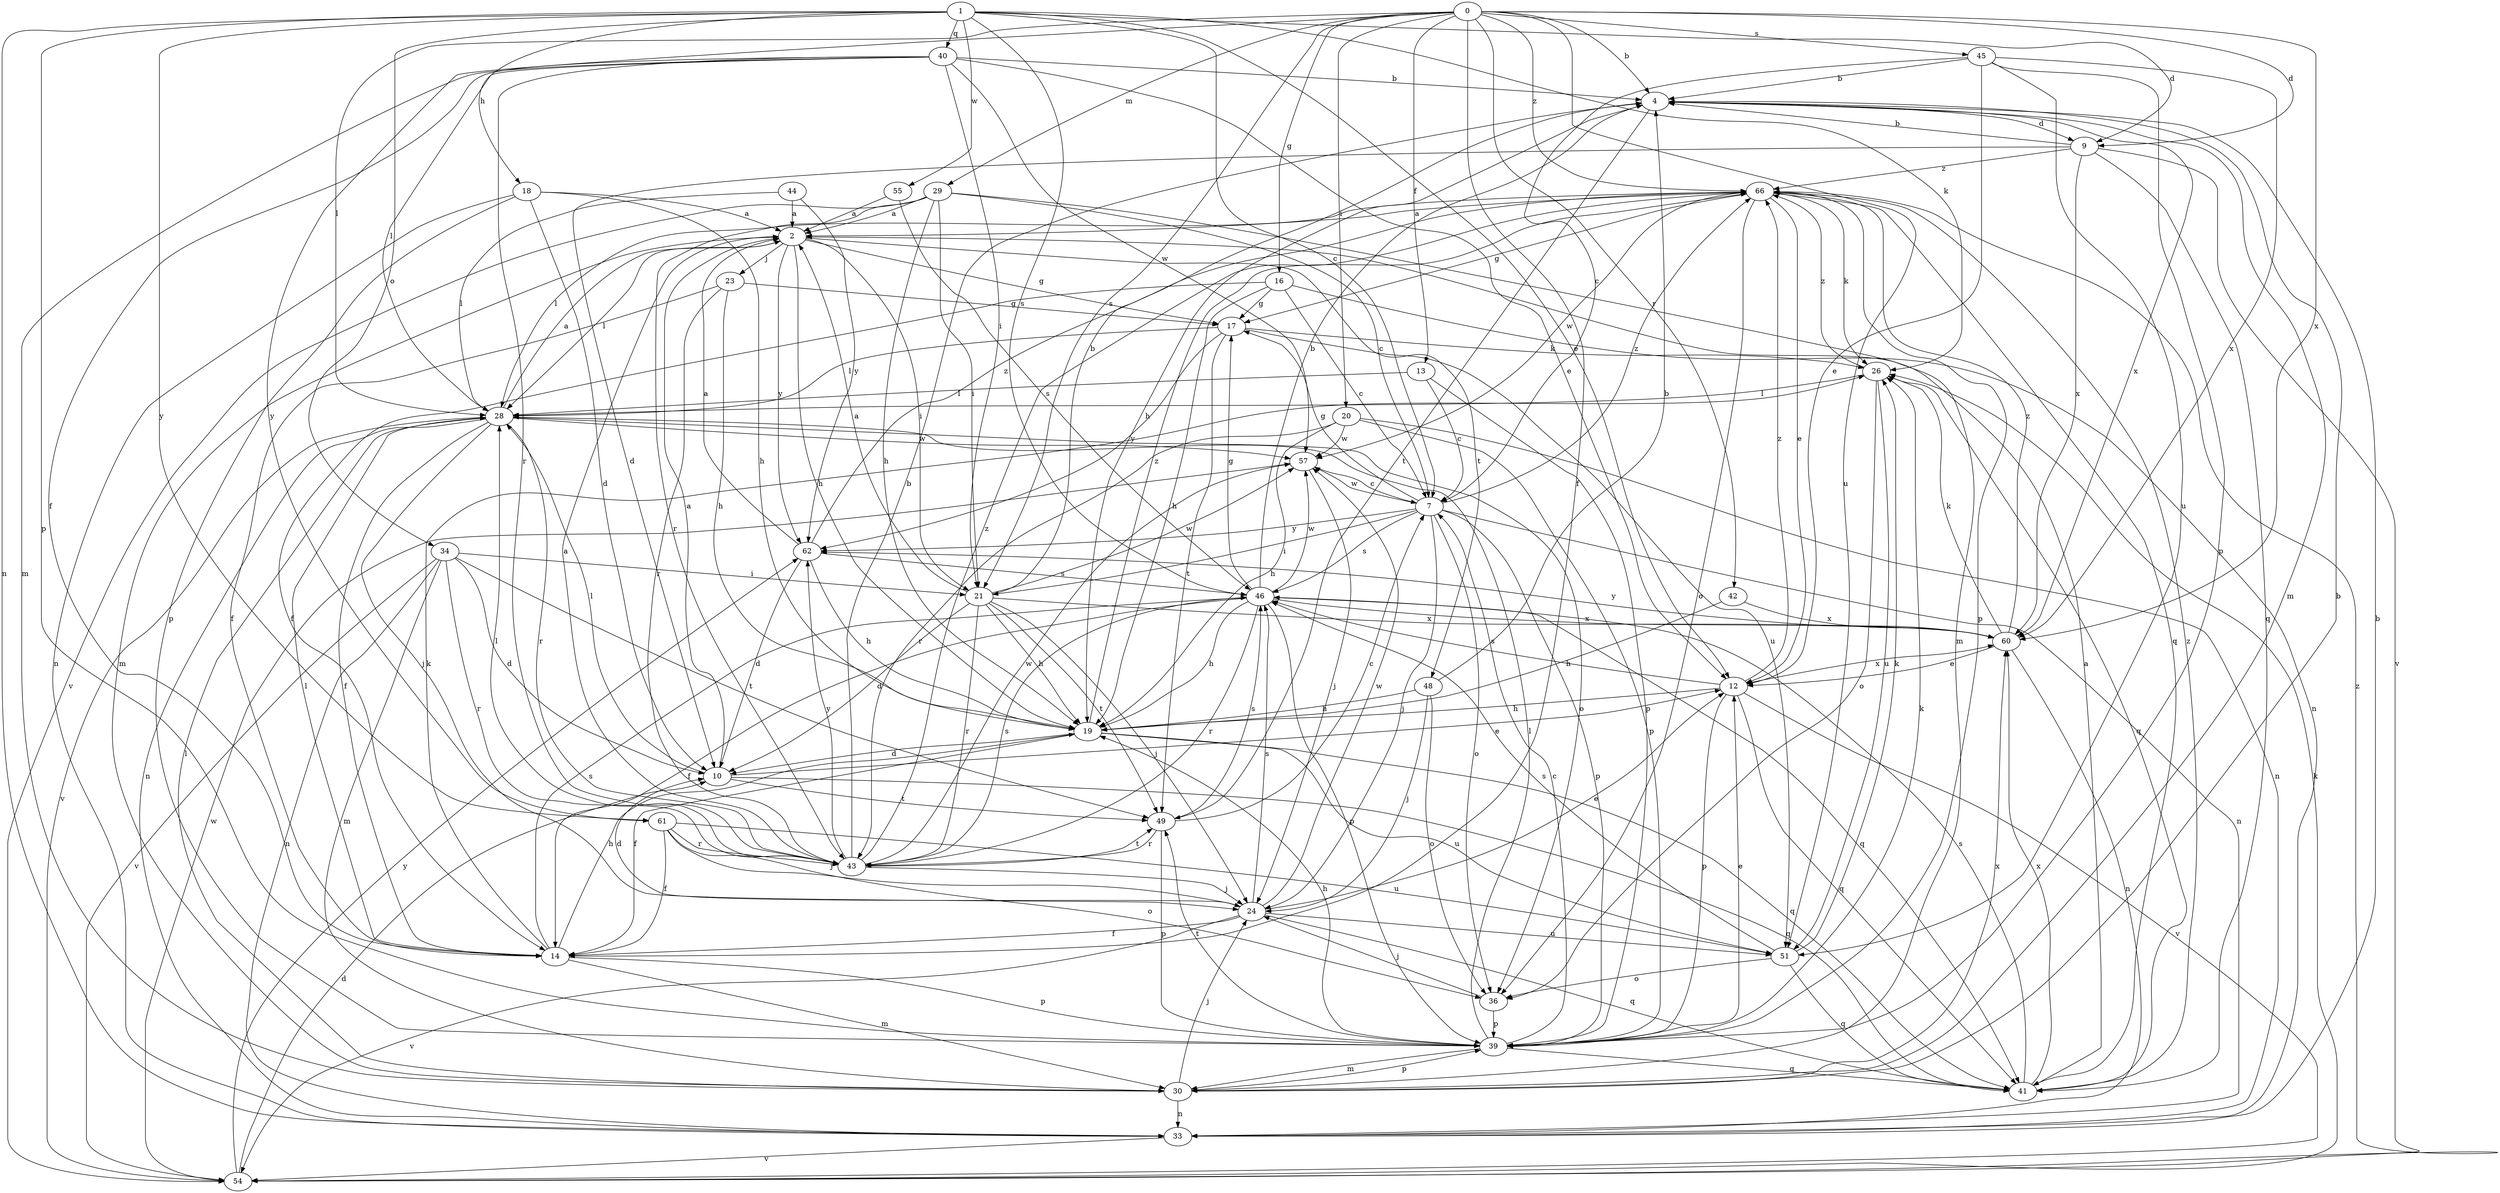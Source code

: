 strict digraph  {
0;
1;
2;
4;
7;
9;
10;
12;
13;
14;
16;
17;
18;
19;
20;
21;
23;
24;
26;
28;
29;
30;
33;
34;
36;
39;
40;
41;
42;
43;
44;
45;
46;
48;
49;
51;
54;
55;
57;
60;
61;
62;
66;
0 -> 4  [label=b];
0 -> 9  [label=d];
0 -> 13  [label=f];
0 -> 14  [label=f];
0 -> 16  [label=g];
0 -> 20  [label=i];
0 -> 21  [label=s];
0 -> 28  [label=l];
0 -> 29  [label=m];
0 -> 42  [label=r];
0 -> 45  [label=s];
0 -> 51  [label=u];
0 -> 60  [label=x];
0 -> 61  [label=y];
0 -> 66  [label=z];
1 -> 7  [label=c];
1 -> 9  [label=d];
1 -> 12  [label=e];
1 -> 18  [label=h];
1 -> 26  [label=k];
1 -> 33  [label=n];
1 -> 34  [label=o];
1 -> 39  [label=p];
1 -> 40  [label=q];
1 -> 46  [label=s];
1 -> 55  [label=w];
1 -> 61  [label=y];
2 -> 17  [label=g];
2 -> 19  [label=h];
2 -> 21  [label=i];
2 -> 23  [label=j];
2 -> 28  [label=l];
2 -> 30  [label=m];
2 -> 48  [label=t];
2 -> 62  [label=y];
4 -> 9  [label=d];
4 -> 19  [label=h];
4 -> 30  [label=m];
4 -> 49  [label=t];
4 -> 60  [label=x];
7 -> 17  [label=g];
7 -> 21  [label=i];
7 -> 24  [label=j];
7 -> 33  [label=n];
7 -> 36  [label=o];
7 -> 39  [label=p];
7 -> 46  [label=s];
7 -> 57  [label=w];
7 -> 62  [label=y];
7 -> 66  [label=z];
9 -> 4  [label=b];
9 -> 10  [label=d];
9 -> 41  [label=q];
9 -> 54  [label=v];
9 -> 60  [label=x];
9 -> 66  [label=z];
10 -> 2  [label=a];
10 -> 12  [label=e];
10 -> 28  [label=l];
10 -> 41  [label=q];
10 -> 49  [label=t];
12 -> 19  [label=h];
12 -> 39  [label=p];
12 -> 41  [label=q];
12 -> 46  [label=s];
12 -> 54  [label=v];
12 -> 60  [label=x];
12 -> 66  [label=z];
13 -> 7  [label=c];
13 -> 28  [label=l];
13 -> 39  [label=p];
14 -> 19  [label=h];
14 -> 26  [label=k];
14 -> 28  [label=l];
14 -> 30  [label=m];
14 -> 39  [label=p];
14 -> 46  [label=s];
16 -> 7  [label=c];
16 -> 14  [label=f];
16 -> 17  [label=g];
16 -> 19  [label=h];
16 -> 33  [label=n];
17 -> 26  [label=k];
17 -> 28  [label=l];
17 -> 49  [label=t];
17 -> 51  [label=u];
17 -> 62  [label=y];
18 -> 2  [label=a];
18 -> 10  [label=d];
18 -> 19  [label=h];
18 -> 33  [label=n];
18 -> 39  [label=p];
19 -> 10  [label=d];
19 -> 14  [label=f];
19 -> 41  [label=q];
19 -> 51  [label=u];
19 -> 66  [label=z];
20 -> 19  [label=h];
20 -> 33  [label=n];
20 -> 39  [label=p];
20 -> 43  [label=r];
20 -> 57  [label=w];
21 -> 2  [label=a];
21 -> 4  [label=b];
21 -> 10  [label=d];
21 -> 19  [label=h];
21 -> 24  [label=j];
21 -> 43  [label=r];
21 -> 49  [label=t];
21 -> 57  [label=w];
21 -> 60  [label=x];
23 -> 14  [label=f];
23 -> 17  [label=g];
23 -> 19  [label=h];
23 -> 43  [label=r];
24 -> 10  [label=d];
24 -> 12  [label=e];
24 -> 14  [label=f];
24 -> 41  [label=q];
24 -> 46  [label=s];
24 -> 51  [label=u];
24 -> 54  [label=v];
24 -> 57  [label=w];
26 -> 28  [label=l];
26 -> 36  [label=o];
26 -> 41  [label=q];
26 -> 51  [label=u];
26 -> 66  [label=z];
28 -> 2  [label=a];
28 -> 14  [label=f];
28 -> 24  [label=j];
28 -> 33  [label=n];
28 -> 36  [label=o];
28 -> 43  [label=r];
28 -> 54  [label=v];
28 -> 57  [label=w];
29 -> 2  [label=a];
29 -> 7  [label=c];
29 -> 19  [label=h];
29 -> 21  [label=i];
29 -> 30  [label=m];
29 -> 43  [label=r];
29 -> 54  [label=v];
30 -> 4  [label=b];
30 -> 24  [label=j];
30 -> 28  [label=l];
30 -> 33  [label=n];
30 -> 39  [label=p];
30 -> 60  [label=x];
33 -> 4  [label=b];
33 -> 54  [label=v];
34 -> 10  [label=d];
34 -> 21  [label=i];
34 -> 30  [label=m];
34 -> 33  [label=n];
34 -> 43  [label=r];
34 -> 49  [label=t];
34 -> 54  [label=v];
36 -> 24  [label=j];
36 -> 39  [label=p];
39 -> 7  [label=c];
39 -> 12  [label=e];
39 -> 19  [label=h];
39 -> 26  [label=k];
39 -> 28  [label=l];
39 -> 30  [label=m];
39 -> 41  [label=q];
39 -> 49  [label=t];
40 -> 4  [label=b];
40 -> 12  [label=e];
40 -> 14  [label=f];
40 -> 21  [label=i];
40 -> 28  [label=l];
40 -> 30  [label=m];
40 -> 43  [label=r];
40 -> 57  [label=w];
41 -> 2  [label=a];
41 -> 46  [label=s];
41 -> 60  [label=x];
41 -> 66  [label=z];
42 -> 19  [label=h];
42 -> 60  [label=x];
43 -> 2  [label=a];
43 -> 4  [label=b];
43 -> 24  [label=j];
43 -> 28  [label=l];
43 -> 46  [label=s];
43 -> 49  [label=t];
43 -> 57  [label=w];
43 -> 62  [label=y];
43 -> 66  [label=z];
44 -> 2  [label=a];
44 -> 28  [label=l];
44 -> 62  [label=y];
45 -> 4  [label=b];
45 -> 7  [label=c];
45 -> 12  [label=e];
45 -> 39  [label=p];
45 -> 51  [label=u];
45 -> 60  [label=x];
46 -> 4  [label=b];
46 -> 14  [label=f];
46 -> 17  [label=g];
46 -> 19  [label=h];
46 -> 39  [label=p];
46 -> 41  [label=q];
46 -> 43  [label=r];
46 -> 57  [label=w];
46 -> 60  [label=x];
48 -> 4  [label=b];
48 -> 19  [label=h];
48 -> 24  [label=j];
48 -> 36  [label=o];
49 -> 7  [label=c];
49 -> 39  [label=p];
49 -> 43  [label=r];
49 -> 46  [label=s];
51 -> 26  [label=k];
51 -> 36  [label=o];
51 -> 41  [label=q];
51 -> 46  [label=s];
54 -> 10  [label=d];
54 -> 26  [label=k];
54 -> 57  [label=w];
54 -> 62  [label=y];
54 -> 66  [label=z];
55 -> 2  [label=a];
55 -> 46  [label=s];
57 -> 7  [label=c];
57 -> 24  [label=j];
60 -> 12  [label=e];
60 -> 26  [label=k];
60 -> 33  [label=n];
60 -> 62  [label=y];
60 -> 66  [label=z];
61 -> 14  [label=f];
61 -> 24  [label=j];
61 -> 36  [label=o];
61 -> 43  [label=r];
61 -> 51  [label=u];
62 -> 2  [label=a];
62 -> 10  [label=d];
62 -> 19  [label=h];
62 -> 46  [label=s];
62 -> 66  [label=z];
66 -> 2  [label=a];
66 -> 12  [label=e];
66 -> 17  [label=g];
66 -> 26  [label=k];
66 -> 28  [label=l];
66 -> 36  [label=o];
66 -> 39  [label=p];
66 -> 41  [label=q];
66 -> 57  [label=w];
}
